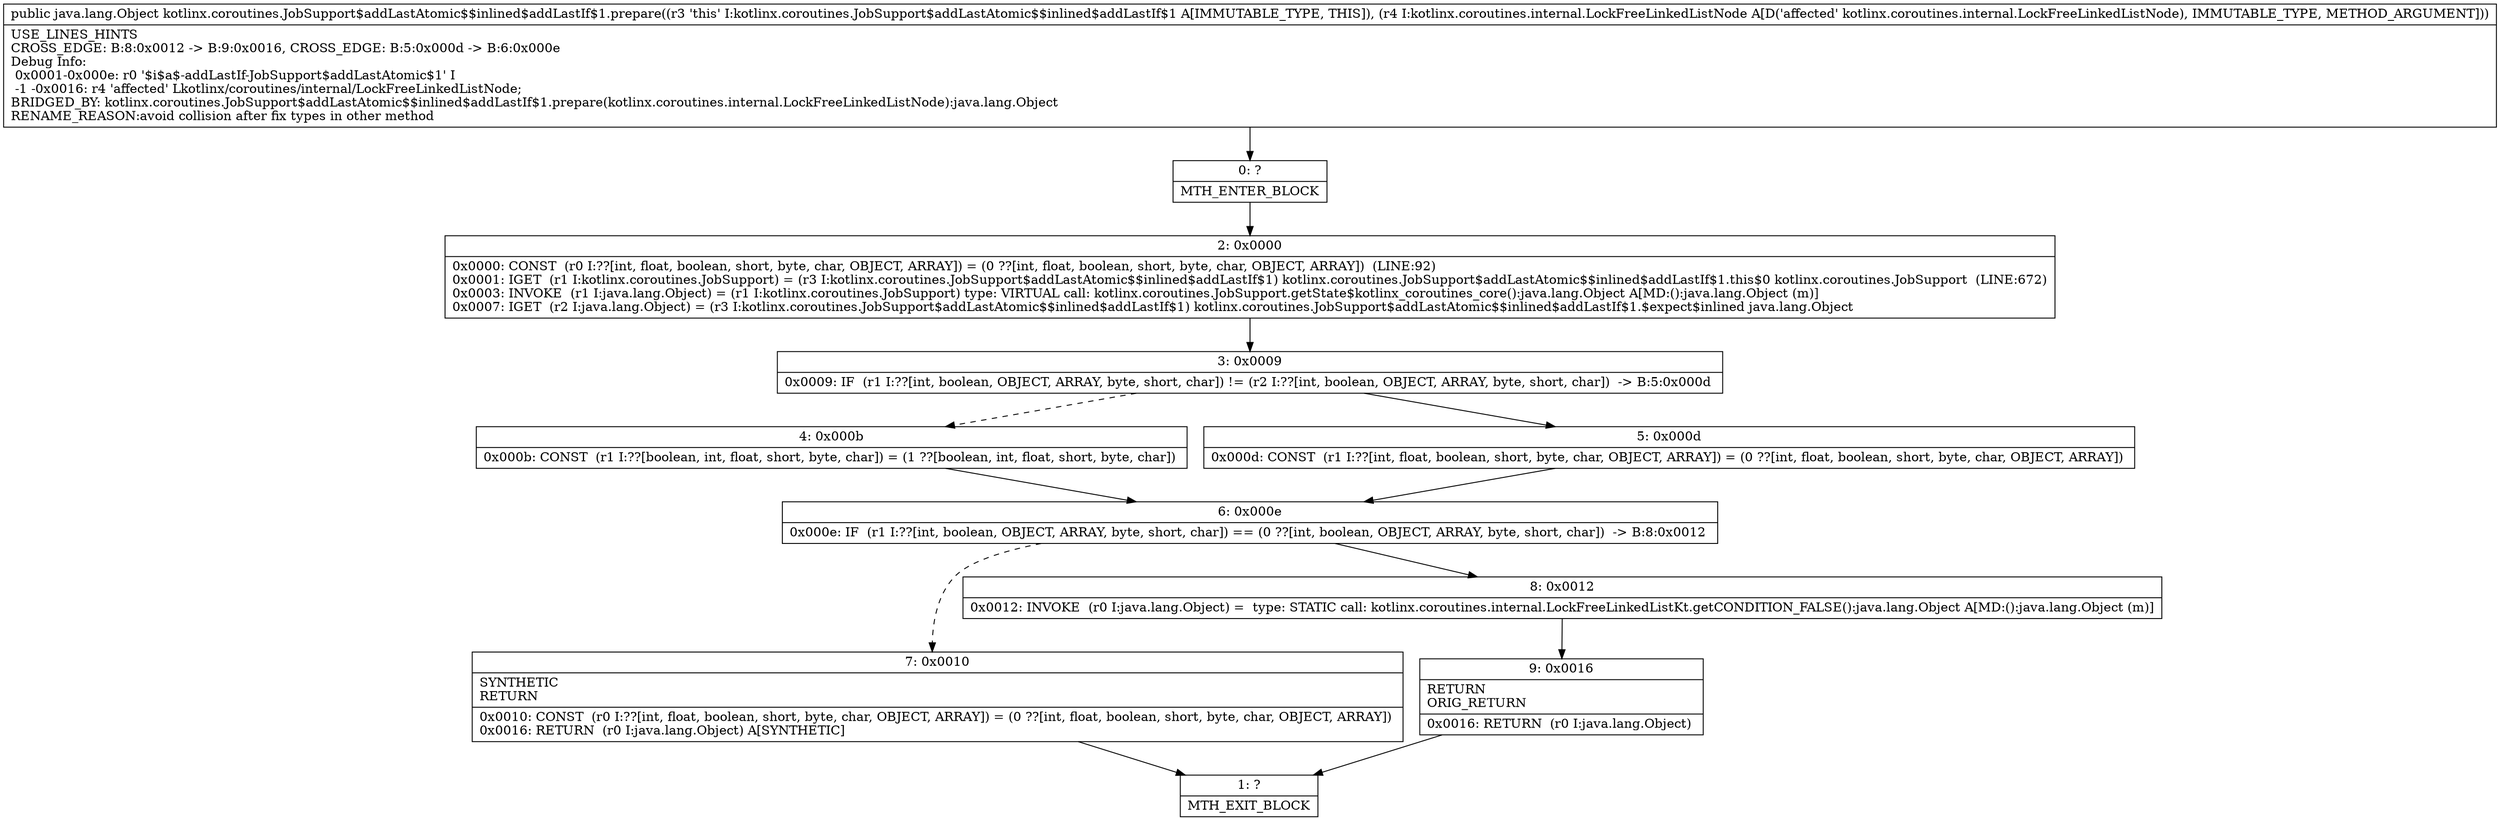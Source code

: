 digraph "CFG forkotlinx.coroutines.JobSupport$addLastAtomic$$inlined$addLastIf$1.prepare(Lkotlinx\/coroutines\/internal\/LockFreeLinkedListNode;)Ljava\/lang\/Object;" {
Node_0 [shape=record,label="{0\:\ ?|MTH_ENTER_BLOCK\l}"];
Node_2 [shape=record,label="{2\:\ 0x0000|0x0000: CONST  (r0 I:??[int, float, boolean, short, byte, char, OBJECT, ARRAY]) = (0 ??[int, float, boolean, short, byte, char, OBJECT, ARRAY])  (LINE:92)\l0x0001: IGET  (r1 I:kotlinx.coroutines.JobSupport) = (r3 I:kotlinx.coroutines.JobSupport$addLastAtomic$$inlined$addLastIf$1) kotlinx.coroutines.JobSupport$addLastAtomic$$inlined$addLastIf$1.this$0 kotlinx.coroutines.JobSupport  (LINE:672)\l0x0003: INVOKE  (r1 I:java.lang.Object) = (r1 I:kotlinx.coroutines.JobSupport) type: VIRTUAL call: kotlinx.coroutines.JobSupport.getState$kotlinx_coroutines_core():java.lang.Object A[MD:():java.lang.Object (m)]\l0x0007: IGET  (r2 I:java.lang.Object) = (r3 I:kotlinx.coroutines.JobSupport$addLastAtomic$$inlined$addLastIf$1) kotlinx.coroutines.JobSupport$addLastAtomic$$inlined$addLastIf$1.$expect$inlined java.lang.Object \l}"];
Node_3 [shape=record,label="{3\:\ 0x0009|0x0009: IF  (r1 I:??[int, boolean, OBJECT, ARRAY, byte, short, char]) != (r2 I:??[int, boolean, OBJECT, ARRAY, byte, short, char])  \-\> B:5:0x000d \l}"];
Node_4 [shape=record,label="{4\:\ 0x000b|0x000b: CONST  (r1 I:??[boolean, int, float, short, byte, char]) = (1 ??[boolean, int, float, short, byte, char]) \l}"];
Node_6 [shape=record,label="{6\:\ 0x000e|0x000e: IF  (r1 I:??[int, boolean, OBJECT, ARRAY, byte, short, char]) == (0 ??[int, boolean, OBJECT, ARRAY, byte, short, char])  \-\> B:8:0x0012 \l}"];
Node_7 [shape=record,label="{7\:\ 0x0010|SYNTHETIC\lRETURN\l|0x0010: CONST  (r0 I:??[int, float, boolean, short, byte, char, OBJECT, ARRAY]) = (0 ??[int, float, boolean, short, byte, char, OBJECT, ARRAY]) \l0x0016: RETURN  (r0 I:java.lang.Object) A[SYNTHETIC]\l}"];
Node_1 [shape=record,label="{1\:\ ?|MTH_EXIT_BLOCK\l}"];
Node_8 [shape=record,label="{8\:\ 0x0012|0x0012: INVOKE  (r0 I:java.lang.Object) =  type: STATIC call: kotlinx.coroutines.internal.LockFreeLinkedListKt.getCONDITION_FALSE():java.lang.Object A[MD:():java.lang.Object (m)]\l}"];
Node_9 [shape=record,label="{9\:\ 0x0016|RETURN\lORIG_RETURN\l|0x0016: RETURN  (r0 I:java.lang.Object) \l}"];
Node_5 [shape=record,label="{5\:\ 0x000d|0x000d: CONST  (r1 I:??[int, float, boolean, short, byte, char, OBJECT, ARRAY]) = (0 ??[int, float, boolean, short, byte, char, OBJECT, ARRAY]) \l}"];
MethodNode[shape=record,label="{public java.lang.Object kotlinx.coroutines.JobSupport$addLastAtomic$$inlined$addLastIf$1.prepare((r3 'this' I:kotlinx.coroutines.JobSupport$addLastAtomic$$inlined$addLastIf$1 A[IMMUTABLE_TYPE, THIS]), (r4 I:kotlinx.coroutines.internal.LockFreeLinkedListNode A[D('affected' kotlinx.coroutines.internal.LockFreeLinkedListNode), IMMUTABLE_TYPE, METHOD_ARGUMENT]))  | USE_LINES_HINTS\lCROSS_EDGE: B:8:0x0012 \-\> B:9:0x0016, CROSS_EDGE: B:5:0x000d \-\> B:6:0x000e\lDebug Info:\l  0x0001\-0x000e: r0 '$i$a$\-addLastIf\-JobSupport$addLastAtomic$1' I\l  \-1 \-0x0016: r4 'affected' Lkotlinx\/coroutines\/internal\/LockFreeLinkedListNode;\lBRIDGED_BY: kotlinx.coroutines.JobSupport$addLastAtomic$$inlined$addLastIf$1.prepare(kotlinx.coroutines.internal.LockFreeLinkedListNode):java.lang.Object\lRENAME_REASON:avoid collision after fix types in other method\l}"];
MethodNode -> Node_0;Node_0 -> Node_2;
Node_2 -> Node_3;
Node_3 -> Node_4[style=dashed];
Node_3 -> Node_5;
Node_4 -> Node_6;
Node_6 -> Node_7[style=dashed];
Node_6 -> Node_8;
Node_7 -> Node_1;
Node_8 -> Node_9;
Node_9 -> Node_1;
Node_5 -> Node_6;
}

